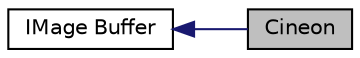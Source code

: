 digraph structs
{
  edge [fontname="Helvetica",fontsize="10",labelfontname="Helvetica",labelfontsize="10"];
  node [fontname="Helvetica",fontsize="10",shape=record];
  rankdir=LR;
  Node0 [label="Cineon",height=0.2,width=0.4,color="black", fillcolor="grey75", style="filled" fontcolor="black"];
  Node1 [label="IMage Buffer",height=0.2,width=0.4,color="black", fillcolor="white", style="filled",URL="$d5/dc7/group__imbuf.html"];
  Node1->Node0 [shape=plaintext, color="midnightblue", dir="back", style="solid"];
}
